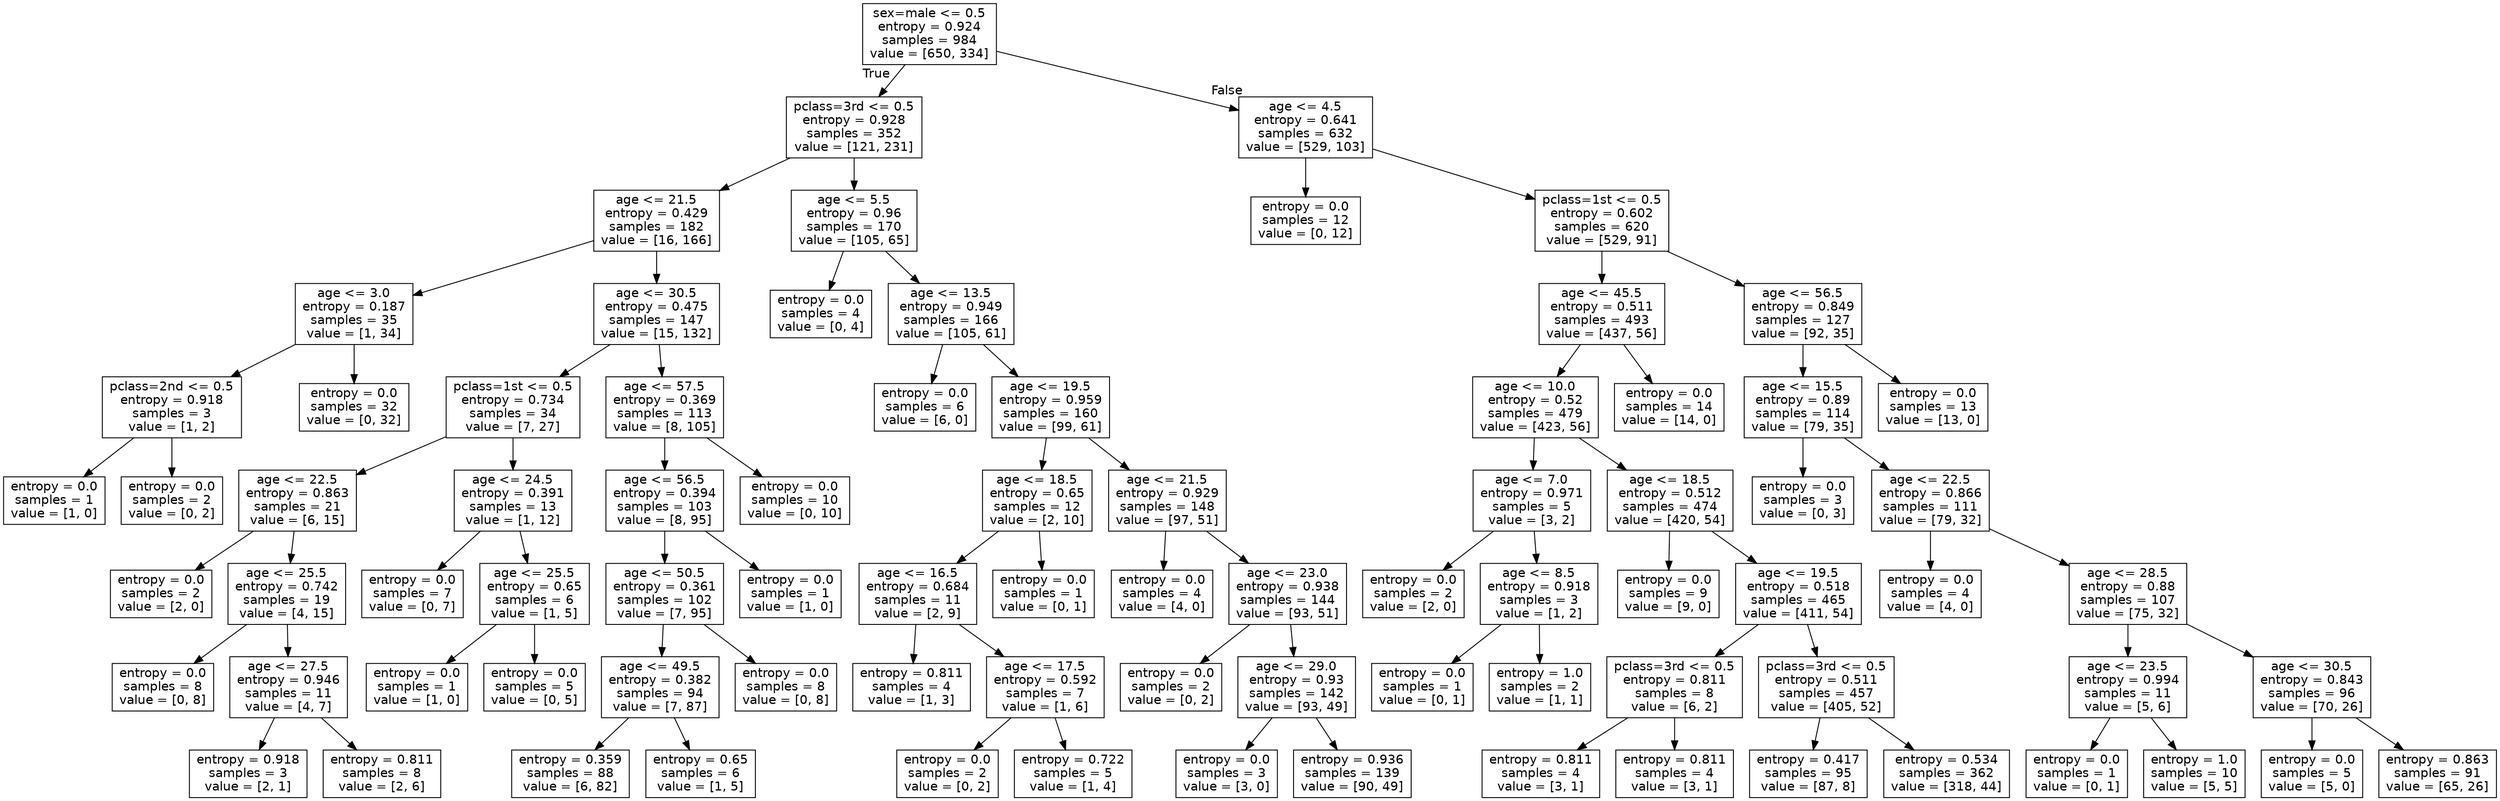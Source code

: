 digraph Tree {
node [shape=box, fontname="helvetica"] ;
edge [fontname="helvetica"] ;
0 [label="sex=male <= 0.5\nentropy = 0.924\nsamples = 984\nvalue = [650, 334]"] ;
1 [label="pclass=3rd <= 0.5\nentropy = 0.928\nsamples = 352\nvalue = [121, 231]"] ;
0 -> 1 [labeldistance=2.5, labelangle=45, headlabel="True"] ;
2 [label="age <= 21.5\nentropy = 0.429\nsamples = 182\nvalue = [16, 166]"] ;
1 -> 2 ;
3 [label="age <= 3.0\nentropy = 0.187\nsamples = 35\nvalue = [1, 34]"] ;
2 -> 3 ;
4 [label="pclass=2nd <= 0.5\nentropy = 0.918\nsamples = 3\nvalue = [1, 2]"] ;
3 -> 4 ;
5 [label="entropy = 0.0\nsamples = 1\nvalue = [1, 0]"] ;
4 -> 5 ;
6 [label="entropy = 0.0\nsamples = 2\nvalue = [0, 2]"] ;
4 -> 6 ;
7 [label="entropy = 0.0\nsamples = 32\nvalue = [0, 32]"] ;
3 -> 7 ;
8 [label="age <= 30.5\nentropy = 0.475\nsamples = 147\nvalue = [15, 132]"] ;
2 -> 8 ;
9 [label="pclass=1st <= 0.5\nentropy = 0.734\nsamples = 34\nvalue = [7, 27]"] ;
8 -> 9 ;
10 [label="age <= 22.5\nentropy = 0.863\nsamples = 21\nvalue = [6, 15]"] ;
9 -> 10 ;
11 [label="entropy = 0.0\nsamples = 2\nvalue = [2, 0]"] ;
10 -> 11 ;
12 [label="age <= 25.5\nentropy = 0.742\nsamples = 19\nvalue = [4, 15]"] ;
10 -> 12 ;
13 [label="entropy = 0.0\nsamples = 8\nvalue = [0, 8]"] ;
12 -> 13 ;
14 [label="age <= 27.5\nentropy = 0.946\nsamples = 11\nvalue = [4, 7]"] ;
12 -> 14 ;
15 [label="entropy = 0.918\nsamples = 3\nvalue = [2, 1]"] ;
14 -> 15 ;
16 [label="entropy = 0.811\nsamples = 8\nvalue = [2, 6]"] ;
14 -> 16 ;
17 [label="age <= 24.5\nentropy = 0.391\nsamples = 13\nvalue = [1, 12]"] ;
9 -> 17 ;
18 [label="entropy = 0.0\nsamples = 7\nvalue = [0, 7]"] ;
17 -> 18 ;
19 [label="age <= 25.5\nentropy = 0.65\nsamples = 6\nvalue = [1, 5]"] ;
17 -> 19 ;
20 [label="entropy = 0.0\nsamples = 1\nvalue = [1, 0]"] ;
19 -> 20 ;
21 [label="entropy = 0.0\nsamples = 5\nvalue = [0, 5]"] ;
19 -> 21 ;
22 [label="age <= 57.5\nentropy = 0.369\nsamples = 113\nvalue = [8, 105]"] ;
8 -> 22 ;
23 [label="age <= 56.5\nentropy = 0.394\nsamples = 103\nvalue = [8, 95]"] ;
22 -> 23 ;
24 [label="age <= 50.5\nentropy = 0.361\nsamples = 102\nvalue = [7, 95]"] ;
23 -> 24 ;
25 [label="age <= 49.5\nentropy = 0.382\nsamples = 94\nvalue = [7, 87]"] ;
24 -> 25 ;
26 [label="entropy = 0.359\nsamples = 88\nvalue = [6, 82]"] ;
25 -> 26 ;
27 [label="entropy = 0.65\nsamples = 6\nvalue = [1, 5]"] ;
25 -> 27 ;
28 [label="entropy = 0.0\nsamples = 8\nvalue = [0, 8]"] ;
24 -> 28 ;
29 [label="entropy = 0.0\nsamples = 1\nvalue = [1, 0]"] ;
23 -> 29 ;
30 [label="entropy = 0.0\nsamples = 10\nvalue = [0, 10]"] ;
22 -> 30 ;
31 [label="age <= 5.5\nentropy = 0.96\nsamples = 170\nvalue = [105, 65]"] ;
1 -> 31 ;
32 [label="entropy = 0.0\nsamples = 4\nvalue = [0, 4]"] ;
31 -> 32 ;
33 [label="age <= 13.5\nentropy = 0.949\nsamples = 166\nvalue = [105, 61]"] ;
31 -> 33 ;
34 [label="entropy = 0.0\nsamples = 6\nvalue = [6, 0]"] ;
33 -> 34 ;
35 [label="age <= 19.5\nentropy = 0.959\nsamples = 160\nvalue = [99, 61]"] ;
33 -> 35 ;
36 [label="age <= 18.5\nentropy = 0.65\nsamples = 12\nvalue = [2, 10]"] ;
35 -> 36 ;
37 [label="age <= 16.5\nentropy = 0.684\nsamples = 11\nvalue = [2, 9]"] ;
36 -> 37 ;
38 [label="entropy = 0.811\nsamples = 4\nvalue = [1, 3]"] ;
37 -> 38 ;
39 [label="age <= 17.5\nentropy = 0.592\nsamples = 7\nvalue = [1, 6]"] ;
37 -> 39 ;
40 [label="entropy = 0.0\nsamples = 2\nvalue = [0, 2]"] ;
39 -> 40 ;
41 [label="entropy = 0.722\nsamples = 5\nvalue = [1, 4]"] ;
39 -> 41 ;
42 [label="entropy = 0.0\nsamples = 1\nvalue = [0, 1]"] ;
36 -> 42 ;
43 [label="age <= 21.5\nentropy = 0.929\nsamples = 148\nvalue = [97, 51]"] ;
35 -> 43 ;
44 [label="entropy = 0.0\nsamples = 4\nvalue = [4, 0]"] ;
43 -> 44 ;
45 [label="age <= 23.0\nentropy = 0.938\nsamples = 144\nvalue = [93, 51]"] ;
43 -> 45 ;
46 [label="entropy = 0.0\nsamples = 2\nvalue = [0, 2]"] ;
45 -> 46 ;
47 [label="age <= 29.0\nentropy = 0.93\nsamples = 142\nvalue = [93, 49]"] ;
45 -> 47 ;
48 [label="entropy = 0.0\nsamples = 3\nvalue = [3, 0]"] ;
47 -> 48 ;
49 [label="entropy = 0.936\nsamples = 139\nvalue = [90, 49]"] ;
47 -> 49 ;
50 [label="age <= 4.5\nentropy = 0.641\nsamples = 632\nvalue = [529, 103]"] ;
0 -> 50 [labeldistance=2.5, labelangle=-45, headlabel="False"] ;
51 [label="entropy = 0.0\nsamples = 12\nvalue = [0, 12]"] ;
50 -> 51 ;
52 [label="pclass=1st <= 0.5\nentropy = 0.602\nsamples = 620\nvalue = [529, 91]"] ;
50 -> 52 ;
53 [label="age <= 45.5\nentropy = 0.511\nsamples = 493\nvalue = [437, 56]"] ;
52 -> 53 ;
54 [label="age <= 10.0\nentropy = 0.52\nsamples = 479\nvalue = [423, 56]"] ;
53 -> 54 ;
55 [label="age <= 7.0\nentropy = 0.971\nsamples = 5\nvalue = [3, 2]"] ;
54 -> 55 ;
56 [label="entropy = 0.0\nsamples = 2\nvalue = [2, 0]"] ;
55 -> 56 ;
57 [label="age <= 8.5\nentropy = 0.918\nsamples = 3\nvalue = [1, 2]"] ;
55 -> 57 ;
58 [label="entropy = 0.0\nsamples = 1\nvalue = [0, 1]"] ;
57 -> 58 ;
59 [label="entropy = 1.0\nsamples = 2\nvalue = [1, 1]"] ;
57 -> 59 ;
60 [label="age <= 18.5\nentropy = 0.512\nsamples = 474\nvalue = [420, 54]"] ;
54 -> 60 ;
61 [label="entropy = 0.0\nsamples = 9\nvalue = [9, 0]"] ;
60 -> 61 ;
62 [label="age <= 19.5\nentropy = 0.518\nsamples = 465\nvalue = [411, 54]"] ;
60 -> 62 ;
63 [label="pclass=3rd <= 0.5\nentropy = 0.811\nsamples = 8\nvalue = [6, 2]"] ;
62 -> 63 ;
64 [label="entropy = 0.811\nsamples = 4\nvalue = [3, 1]"] ;
63 -> 64 ;
65 [label="entropy = 0.811\nsamples = 4\nvalue = [3, 1]"] ;
63 -> 65 ;
66 [label="pclass=3rd <= 0.5\nentropy = 0.511\nsamples = 457\nvalue = [405, 52]"] ;
62 -> 66 ;
67 [label="entropy = 0.417\nsamples = 95\nvalue = [87, 8]"] ;
66 -> 67 ;
68 [label="entropy = 0.534\nsamples = 362\nvalue = [318, 44]"] ;
66 -> 68 ;
69 [label="entropy = 0.0\nsamples = 14\nvalue = [14, 0]"] ;
53 -> 69 ;
70 [label="age <= 56.5\nentropy = 0.849\nsamples = 127\nvalue = [92, 35]"] ;
52 -> 70 ;
71 [label="age <= 15.5\nentropy = 0.89\nsamples = 114\nvalue = [79, 35]"] ;
70 -> 71 ;
72 [label="entropy = 0.0\nsamples = 3\nvalue = [0, 3]"] ;
71 -> 72 ;
73 [label="age <= 22.5\nentropy = 0.866\nsamples = 111\nvalue = [79, 32]"] ;
71 -> 73 ;
74 [label="entropy = 0.0\nsamples = 4\nvalue = [4, 0]"] ;
73 -> 74 ;
75 [label="age <= 28.5\nentropy = 0.88\nsamples = 107\nvalue = [75, 32]"] ;
73 -> 75 ;
76 [label="age <= 23.5\nentropy = 0.994\nsamples = 11\nvalue = [5, 6]"] ;
75 -> 76 ;
77 [label="entropy = 0.0\nsamples = 1\nvalue = [0, 1]"] ;
76 -> 77 ;
78 [label="entropy = 1.0\nsamples = 10\nvalue = [5, 5]"] ;
76 -> 78 ;
79 [label="age <= 30.5\nentropy = 0.843\nsamples = 96\nvalue = [70, 26]"] ;
75 -> 79 ;
80 [label="entropy = 0.0\nsamples = 5\nvalue = [5, 0]"] ;
79 -> 80 ;
81 [label="entropy = 0.863\nsamples = 91\nvalue = [65, 26]"] ;
79 -> 81 ;
82 [label="entropy = 0.0\nsamples = 13\nvalue = [13, 0]"] ;
70 -> 82 ;
}